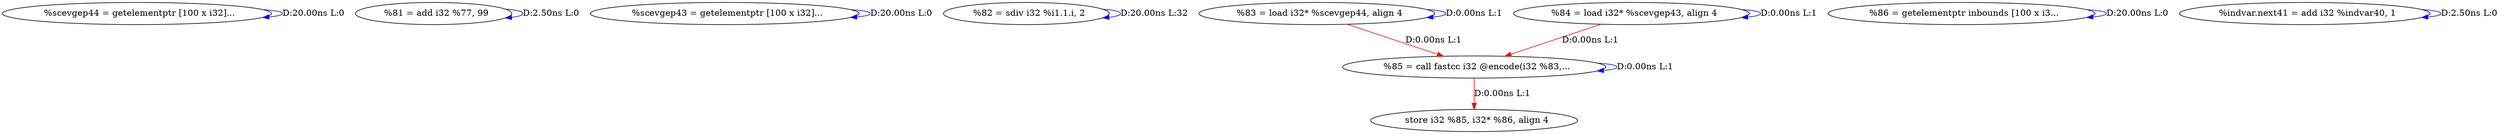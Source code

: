 digraph {
Node0x3184390[label="  %scevgep44 = getelementptr [100 x i32]..."];
Node0x3184390 -> Node0x3184390[label="D:20.00ns L:0",color=blue];
Node0x3184470[label="  %81 = add i32 %77, 99"];
Node0x3184470 -> Node0x3184470[label="D:2.50ns L:0",color=blue];
Node0x3184550[label="  %scevgep43 = getelementptr [100 x i32]..."];
Node0x3184550 -> Node0x3184550[label="D:20.00ns L:0",color=blue];
Node0x3184630[label="  %82 = sdiv i32 %i1.1.i, 2"];
Node0x3184630 -> Node0x3184630[label="D:20.00ns L:32",color=blue];
Node0x3184710[label="  %83 = load i32* %scevgep44, align 4"];
Node0x3184710 -> Node0x3184710[label="D:0.00ns L:1",color=blue];
Node0x3184950[label="  %85 = call fastcc i32 @encode(i32 %83,..."];
Node0x3184710 -> Node0x3184950[label="D:0.00ns L:1",color=red];
Node0x3184830[label="  %84 = load i32* %scevgep43, align 4"];
Node0x3184830 -> Node0x3184830[label="D:0.00ns L:1",color=blue];
Node0x3184830 -> Node0x3184950[label="D:0.00ns L:1",color=red];
Node0x3184950 -> Node0x3184950[label="D:0.00ns L:1",color=blue];
Node0x3184b90[label="  store i32 %85, i32* %86, align 4"];
Node0x3184950 -> Node0x3184b90[label="D:0.00ns L:1",color=red];
Node0x3184a30[label="  %86 = getelementptr inbounds [100 x i3..."];
Node0x3184a30 -> Node0x3184a30[label="D:20.00ns L:0",color=blue];
Node0x3184cb0[label="  %indvar.next41 = add i32 %indvar40, 1"];
Node0x3184cb0 -> Node0x3184cb0[label="D:2.50ns L:0",color=blue];
}
